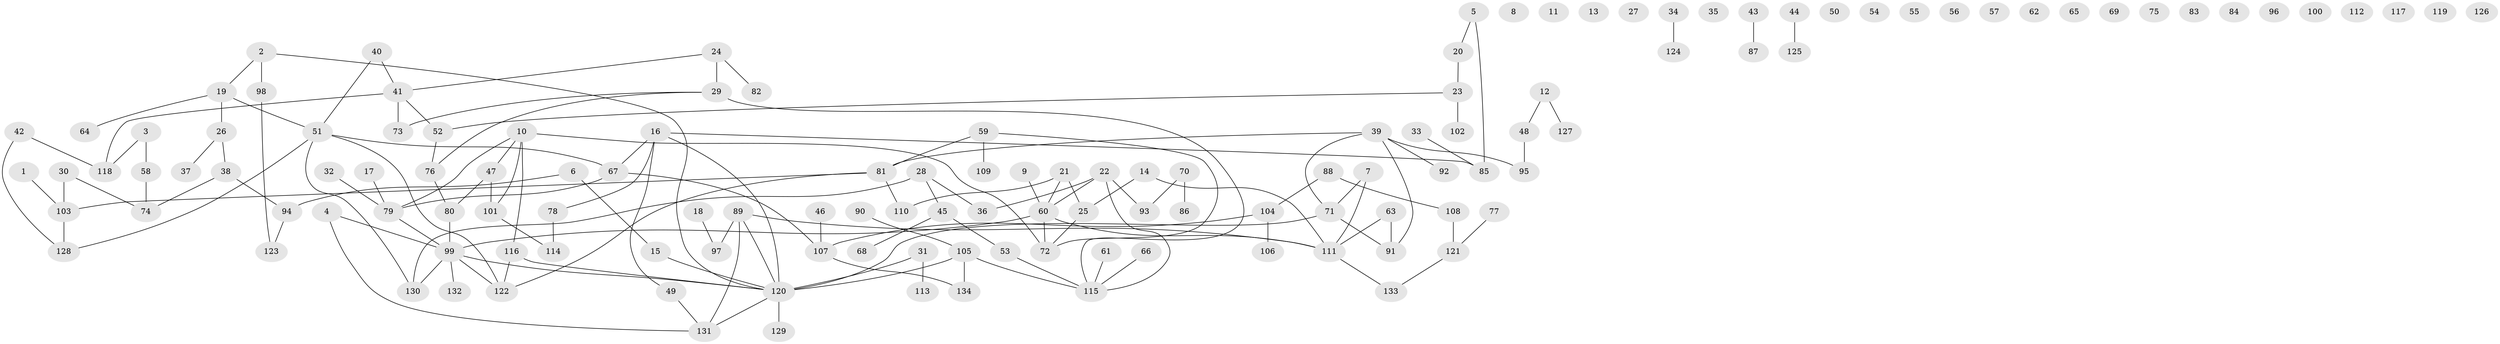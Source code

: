 // coarse degree distribution, {3: 0.1414141414141414, 5: 0.0707070707070707, 2: 0.29292929292929293, 0: 0.25252525252525254, 1: 0.1414141414141414, 4: 0.04040404040404041, 8: 0.020202020202020204, 6: 0.010101010101010102, 10: 0.020202020202020204, 9: 0.010101010101010102}
// Generated by graph-tools (version 1.1) at 2025/41/03/06/25 10:41:22]
// undirected, 134 vertices, 146 edges
graph export_dot {
graph [start="1"]
  node [color=gray90,style=filled];
  1;
  2;
  3;
  4;
  5;
  6;
  7;
  8;
  9;
  10;
  11;
  12;
  13;
  14;
  15;
  16;
  17;
  18;
  19;
  20;
  21;
  22;
  23;
  24;
  25;
  26;
  27;
  28;
  29;
  30;
  31;
  32;
  33;
  34;
  35;
  36;
  37;
  38;
  39;
  40;
  41;
  42;
  43;
  44;
  45;
  46;
  47;
  48;
  49;
  50;
  51;
  52;
  53;
  54;
  55;
  56;
  57;
  58;
  59;
  60;
  61;
  62;
  63;
  64;
  65;
  66;
  67;
  68;
  69;
  70;
  71;
  72;
  73;
  74;
  75;
  76;
  77;
  78;
  79;
  80;
  81;
  82;
  83;
  84;
  85;
  86;
  87;
  88;
  89;
  90;
  91;
  92;
  93;
  94;
  95;
  96;
  97;
  98;
  99;
  100;
  101;
  102;
  103;
  104;
  105;
  106;
  107;
  108;
  109;
  110;
  111;
  112;
  113;
  114;
  115;
  116;
  117;
  118;
  119;
  120;
  121;
  122;
  123;
  124;
  125;
  126;
  127;
  128;
  129;
  130;
  131;
  132;
  133;
  134;
  1 -- 103;
  2 -- 19;
  2 -- 98;
  2 -- 120;
  3 -- 58;
  3 -- 118;
  4 -- 99;
  4 -- 131;
  5 -- 20;
  5 -- 85;
  6 -- 15;
  6 -- 94;
  7 -- 71;
  7 -- 111;
  9 -- 60;
  10 -- 47;
  10 -- 72;
  10 -- 79;
  10 -- 101;
  10 -- 116;
  12 -- 48;
  12 -- 127;
  14 -- 25;
  14 -- 111;
  15 -- 120;
  16 -- 49;
  16 -- 67;
  16 -- 78;
  16 -- 85;
  16 -- 120;
  17 -- 79;
  18 -- 97;
  19 -- 26;
  19 -- 51;
  19 -- 64;
  20 -- 23;
  21 -- 25;
  21 -- 60;
  21 -- 110;
  22 -- 36;
  22 -- 60;
  22 -- 93;
  22 -- 115;
  23 -- 52;
  23 -- 102;
  24 -- 29;
  24 -- 41;
  24 -- 82;
  25 -- 72;
  26 -- 37;
  26 -- 38;
  28 -- 36;
  28 -- 45;
  28 -- 130;
  29 -- 73;
  29 -- 76;
  29 -- 115;
  30 -- 74;
  30 -- 103;
  31 -- 113;
  31 -- 120;
  32 -- 79;
  33 -- 85;
  34 -- 124;
  38 -- 74;
  38 -- 94;
  39 -- 71;
  39 -- 81;
  39 -- 91;
  39 -- 92;
  39 -- 95;
  40 -- 41;
  40 -- 51;
  41 -- 52;
  41 -- 73;
  41 -- 118;
  42 -- 118;
  42 -- 128;
  43 -- 87;
  44 -- 125;
  45 -- 53;
  45 -- 68;
  46 -- 107;
  47 -- 80;
  47 -- 101;
  48 -- 95;
  49 -- 131;
  51 -- 67;
  51 -- 122;
  51 -- 128;
  51 -- 130;
  52 -- 76;
  53 -- 115;
  58 -- 74;
  59 -- 72;
  59 -- 81;
  59 -- 109;
  60 -- 72;
  60 -- 99;
  60 -- 111;
  61 -- 115;
  63 -- 91;
  63 -- 111;
  66 -- 115;
  67 -- 79;
  67 -- 107;
  70 -- 86;
  70 -- 93;
  71 -- 91;
  71 -- 120;
  76 -- 80;
  77 -- 121;
  78 -- 114;
  79 -- 99;
  80 -- 99;
  81 -- 103;
  81 -- 110;
  81 -- 122;
  88 -- 104;
  88 -- 108;
  89 -- 97;
  89 -- 111;
  89 -- 120;
  89 -- 131;
  90 -- 105;
  94 -- 123;
  98 -- 123;
  99 -- 120;
  99 -- 122;
  99 -- 130;
  99 -- 132;
  101 -- 114;
  103 -- 128;
  104 -- 106;
  104 -- 107;
  105 -- 115;
  105 -- 120;
  105 -- 134;
  107 -- 134;
  108 -- 121;
  111 -- 133;
  116 -- 120;
  116 -- 122;
  120 -- 129;
  120 -- 131;
  121 -- 133;
}
